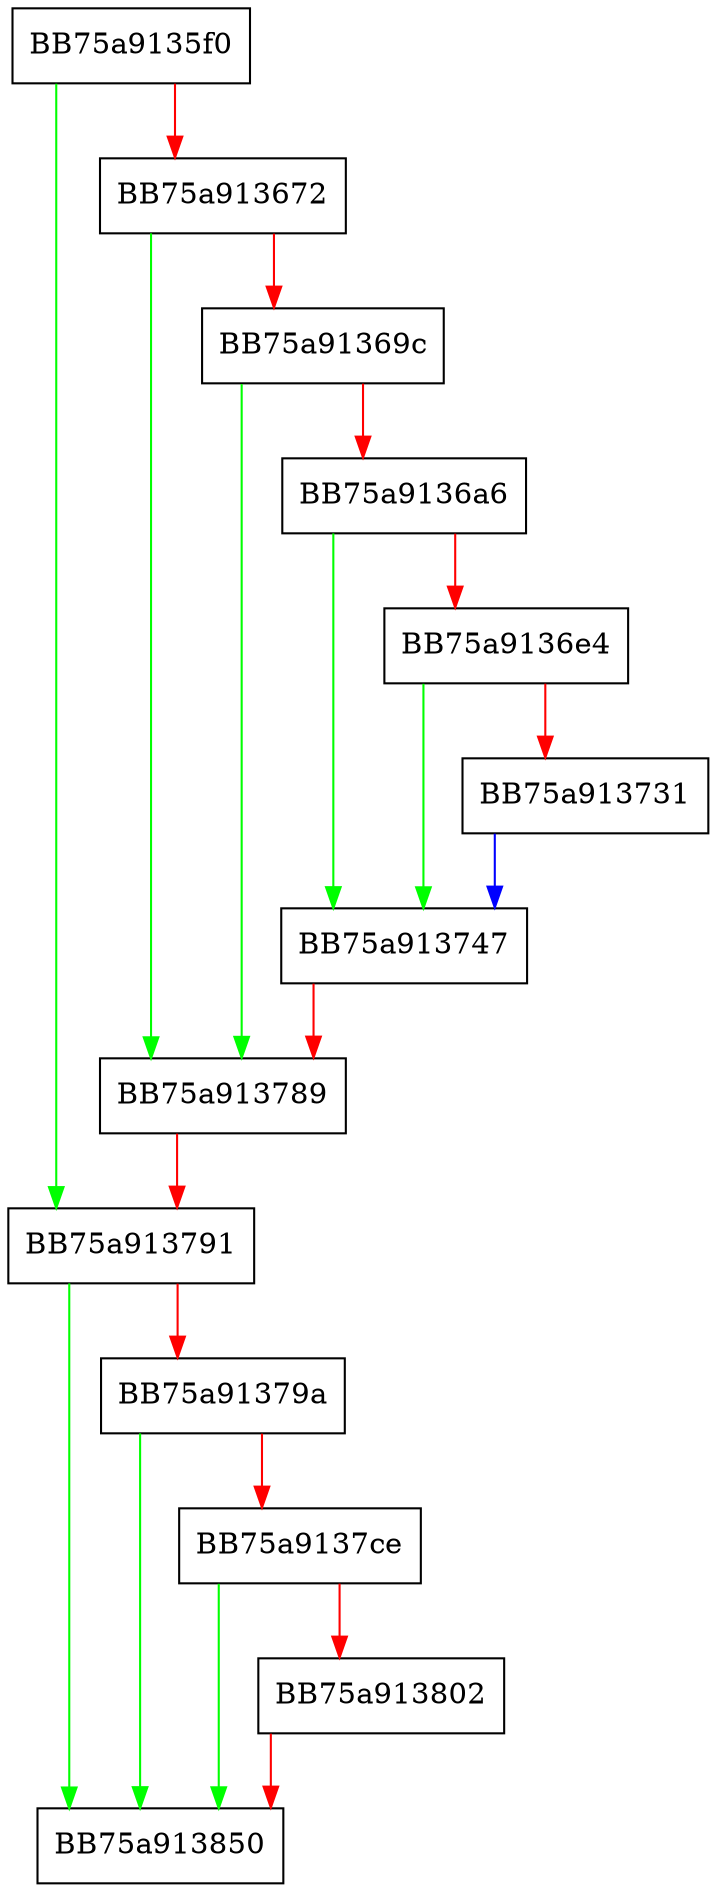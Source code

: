 digraph configure_node {
  node [shape="box"];
  graph [splines=ortho];
  BB75a9135f0 -> BB75a913791 [color="green"];
  BB75a9135f0 -> BB75a913672 [color="red"];
  BB75a913672 -> BB75a913789 [color="green"];
  BB75a913672 -> BB75a91369c [color="red"];
  BB75a91369c -> BB75a913789 [color="green"];
  BB75a91369c -> BB75a9136a6 [color="red"];
  BB75a9136a6 -> BB75a913747 [color="green"];
  BB75a9136a6 -> BB75a9136e4 [color="red"];
  BB75a9136e4 -> BB75a913747 [color="green"];
  BB75a9136e4 -> BB75a913731 [color="red"];
  BB75a913731 -> BB75a913747 [color="blue"];
  BB75a913747 -> BB75a913789 [color="red"];
  BB75a913789 -> BB75a913791 [color="red"];
  BB75a913791 -> BB75a913850 [color="green"];
  BB75a913791 -> BB75a91379a [color="red"];
  BB75a91379a -> BB75a913850 [color="green"];
  BB75a91379a -> BB75a9137ce [color="red"];
  BB75a9137ce -> BB75a913850 [color="green"];
  BB75a9137ce -> BB75a913802 [color="red"];
  BB75a913802 -> BB75a913850 [color="red"];
}